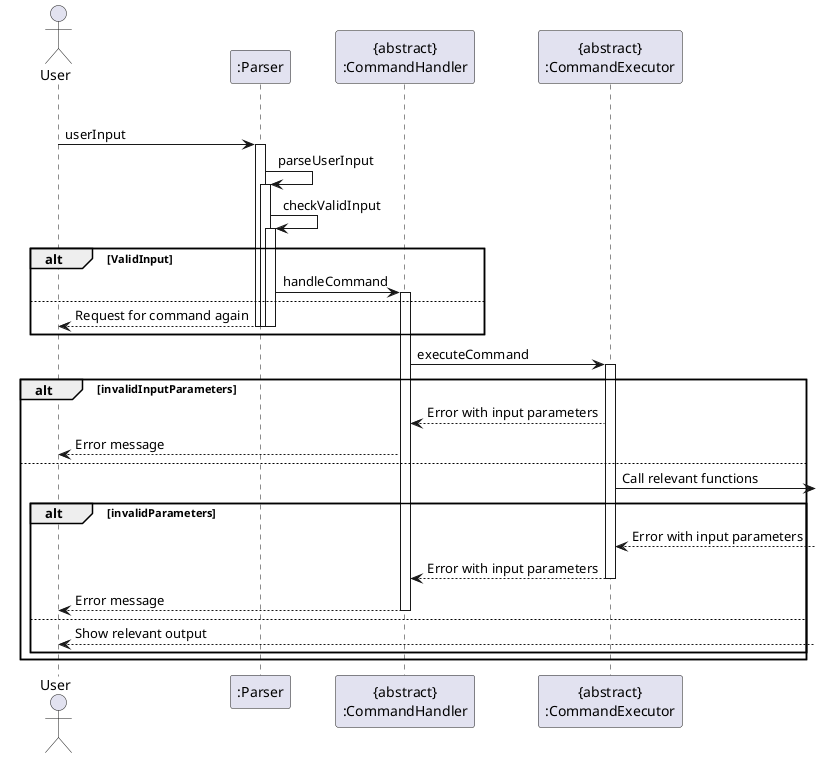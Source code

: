 @startuml
'https://plantuml.com/sequence-diagram

actor User
participant ":Parser" as Parser
participant "{abstract}\n:CommandHandler" as CommandHandler
participant "{abstract}\n:CommandExecutor" as CommandExecutor

'Parser check for valid input
loop userInput != Quit
User -> Parser: userInput
activate Parser
Parser -> Parser: parseUserInput
activate Parser
Parser -> Parser: checkValidInput
alt ValidInput
activate Parser
Parser -> CommandHandler: handleCommand
activate CommandHandler
else
User <-- Parser: Request for command again
deactivate Parser
deactivate Parser
deactivate Parser
end

CommandHandler -> CommandExecutor: executeCommand


activate CommandExecutor
alt invalidInputParameters
CommandHandler <-- CommandExecutor: Error with input parameters
User <-- CommandHandler: Error message


else
CommandExecutor -> : Call relevant functions

alt invalidParameters
CommandExecutor <-- : Error with input parameters
CommandHandler <-- CommandExecutor: Error with input parameters
deactivate CommandExecutor
User <-- CommandHandler: Error message
deactivate CommandHandler

else
User <--  : Show relevant output








end
end
@enduml